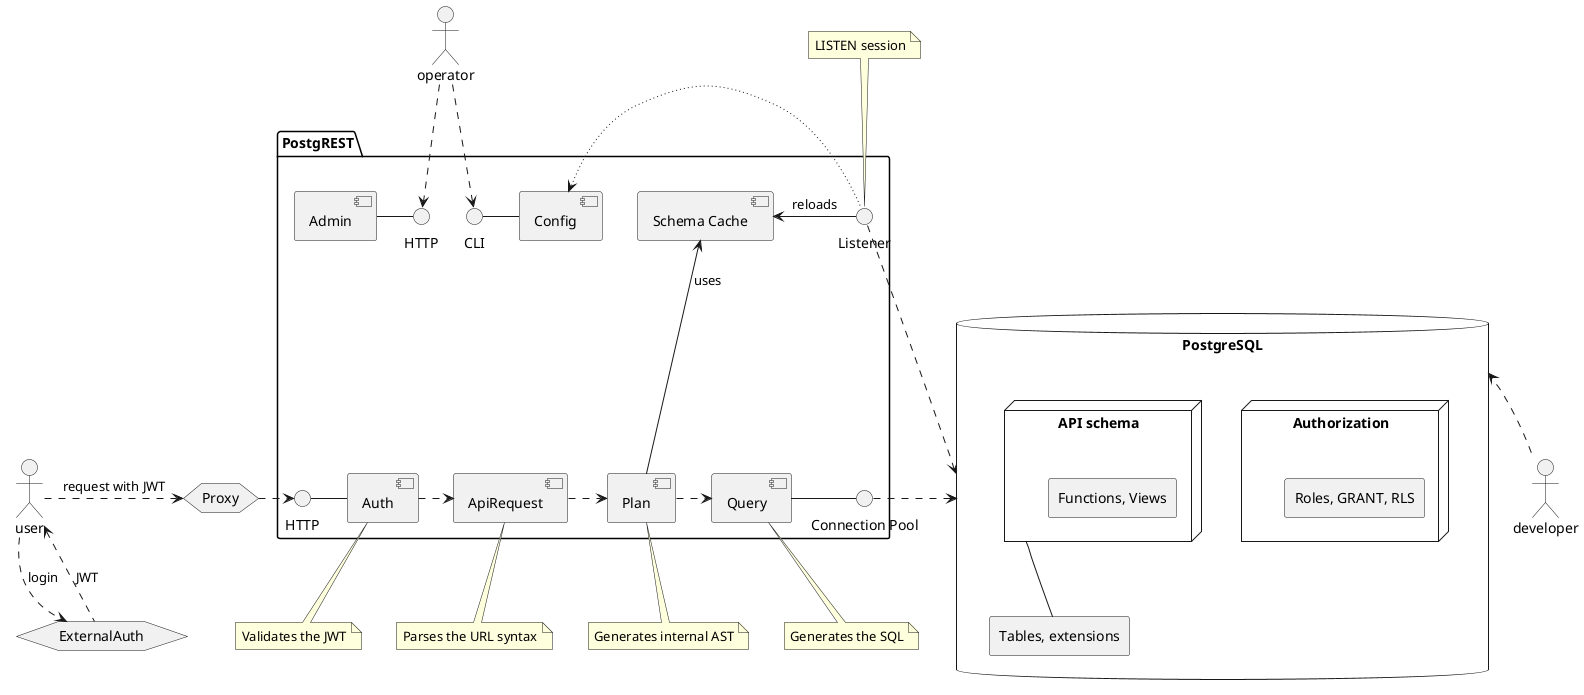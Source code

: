 @startuml

skinparam backgroundColor transparent

package "PostgREST" {
  () HTTP as HTTPAPI
  HTTPAPI  - [Auth]
  [Auth] -r.> [ApiRequest]
  [ApiRequest] -r.> [Plan]
  [Plan] -r.> [Query]
  [Query] - () "Connection Pool" : "\t"
  [Plan] -u-> [Schema Cache]:uses
  [Schema Cache] <- () Listener : reloads

  () HTTP as HTTPADMIN
  [Admin]  -r- () HTTPADMIN
  [Config] -l- () CLI

  [Config] <-r~ Listener

  HTTPADMIN -[hidden]r- CLI
  [Schema Cache] -l[hidden]- [Config]
  [Schema Cache] -l[hidden]- [Admin]
  [Schema Cache] -l[hidden]- CLI
}


database "PostgreSQL" {
  node Authorization {
    rectangle "Roles, GRANT, RLS"
  }
  node "API schema" as API {
    rectangle "Functions, Views"
  }
  rectangle "Tables, extensions" as tbs
  API -d- tbs

  API -l[hidden]- Authorization
}

:user:
hexagon Proxy
:user: .r-> Proxy : request with JWT
HTTPAPI <.l- Proxy

hexagon ExternalAuth
ExternalAuth -u[hidden]- Proxy
:user: .r-> ExternalAuth : login
:user: <.r- ExternalAuth : JWT

:operator: .d-> HTTPADMIN
:operator: .d-> CLI


PostgreSQL <.developer : "\t"
Listener -r.> "PostgreSQL"
"Connection Pool" -r.> "PostgreSQL" : "\t\t"

note bottom of Auth
  Validates the JWT
end note

note bottom of ApiRequest
  Parses the URL syntax
end note

note bottom of Plan
  Generates internal AST
end note

note bottom of Query
  Generates the SQL
end note

note top of Listener
  LISTEN session
end note

url of ExternalAuth is [[../explanations/external_auth.html]]
url of Admin is [[../references/admin_server.html#admin-server]]
url of API is [[../explanations/schema_isolation.html]]
url of Auth is [[../references/auth.html#authn]]
url of ApiRequest is [[../explanations/architecture.html#api-request]]
url of Plan is [[../explanations/architecture.html#plan]]
url of Query is [[../explanations/architecture.html#query]]
url of Authorization is [[../explanations/db_authz.html]]
url of CLI is [[../references/cli.html#cli]]
url of "Connection Pool" is [[../references/connection_pool.html]]
url of Config is [[../references/configuration.html#configuration]]
url of HTTPADMIN is [[../explanations/architecture.html#http]]
url of HTTPAPI is [[../explanations/architecture.html#http]]
url of Listener is [[../references/listener.html#listener]]
url of Proxy is [[../explanations/nginx.html]]
url of "Schema Cache" is [[../references/schema_cache.html#schema-cache]]

@enduml
